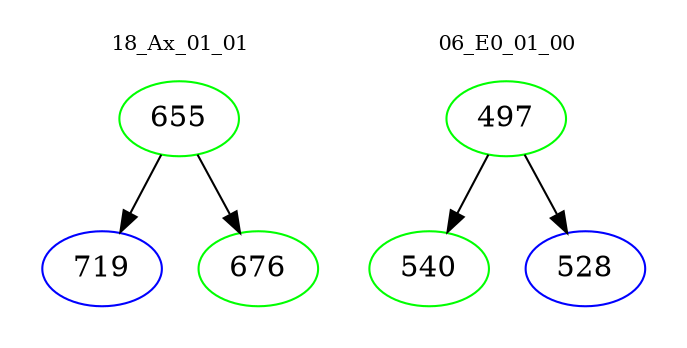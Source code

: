 digraph{
subgraph cluster_0 {
color = white
label = "18_Ax_01_01";
fontsize=10;
T0_655 [label="655", color="green"]
T0_655 -> T0_719 [color="black"]
T0_719 [label="719", color="blue"]
T0_655 -> T0_676 [color="black"]
T0_676 [label="676", color="green"]
}
subgraph cluster_1 {
color = white
label = "06_E0_01_00";
fontsize=10;
T1_497 [label="497", color="green"]
T1_497 -> T1_540 [color="black"]
T1_540 [label="540", color="green"]
T1_497 -> T1_528 [color="black"]
T1_528 [label="528", color="blue"]
}
}
